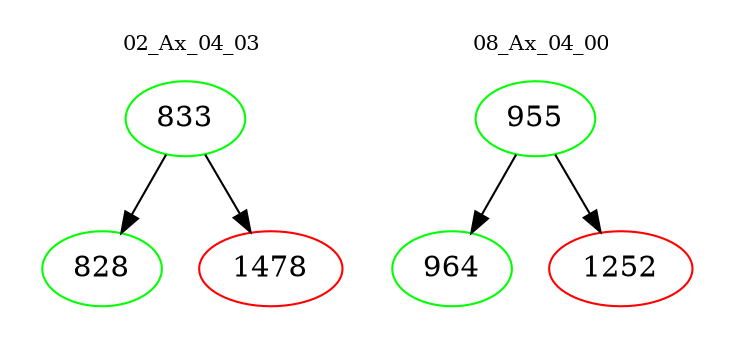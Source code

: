 digraph{
subgraph cluster_0 {
color = white
label = "02_Ax_04_03";
fontsize=10;
T0_833 [label="833", color="green"]
T0_833 -> T0_828 [color="black"]
T0_828 [label="828", color="green"]
T0_833 -> T0_1478 [color="black"]
T0_1478 [label="1478", color="red"]
}
subgraph cluster_1 {
color = white
label = "08_Ax_04_00";
fontsize=10;
T1_955 [label="955", color="green"]
T1_955 -> T1_964 [color="black"]
T1_964 [label="964", color="green"]
T1_955 -> T1_1252 [color="black"]
T1_1252 [label="1252", color="red"]
}
}
